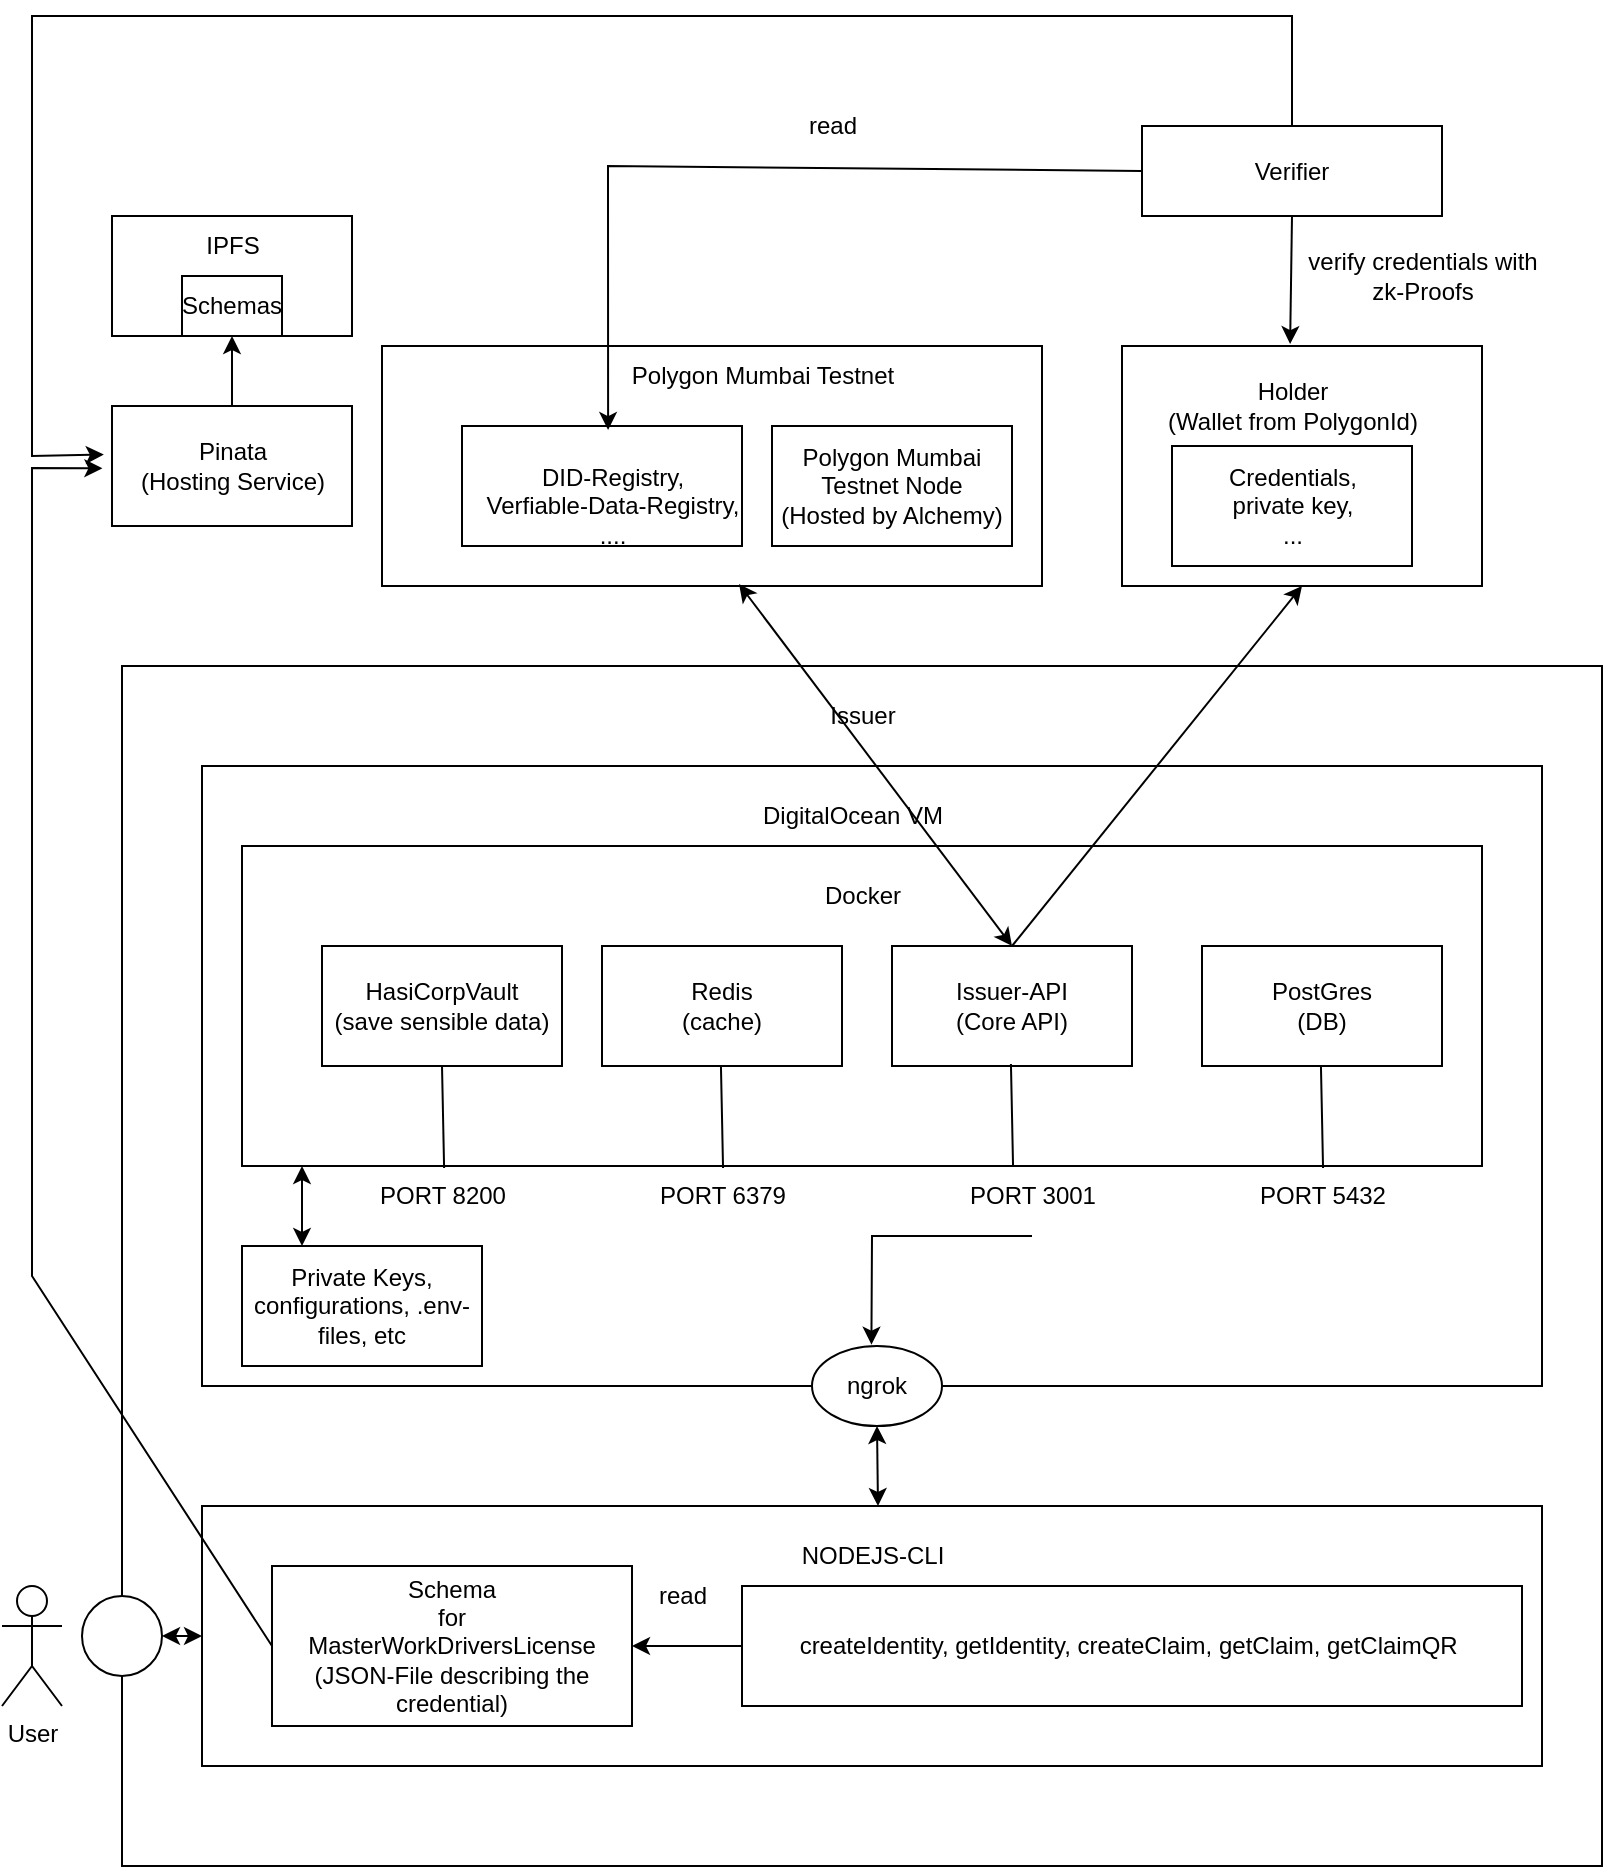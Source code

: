 <mxfile version="20.5.3" type="device"><diagram id="hpuYEYT6Hw2mMJf05SSc" name="Page-1"><mxGraphModel dx="2557" dy="1209" grid="1" gridSize="10" guides="1" tooltips="1" connect="1" arrows="1" fold="1" page="1" pageScale="1" pageWidth="850" pageHeight="1100" math="0" shadow="0"><root><mxCell id="0"/><mxCell id="1" parent="0"/><mxCell id="xI2tfhKM_OJCgvX2eeag-46" value="" style="rounded=0;whiteSpace=wrap;html=1;" vertex="1" parent="1"><mxGeometry x="215" y="255" width="330" height="120" as="geometry"/></mxCell><mxCell id="xI2tfhKM_OJCgvX2eeag-1" value="" style="rounded=0;whiteSpace=wrap;html=1;" vertex="1" parent="1"><mxGeometry x="85" y="415" width="740" height="600" as="geometry"/></mxCell><mxCell id="xI2tfhKM_OJCgvX2eeag-2" value="" style="whiteSpace=wrap;html=1;" vertex="1" parent="1"><mxGeometry x="125" y="465" width="670" height="310" as="geometry"/></mxCell><mxCell id="xI2tfhKM_OJCgvX2eeag-3" value="Issuer" style="text;html=1;align=center;verticalAlign=middle;resizable=0;points=[];autosize=1;strokeColor=none;fillColor=none;" vertex="1" parent="1"><mxGeometry x="425" y="425" width="60" height="30" as="geometry"/></mxCell><mxCell id="xI2tfhKM_OJCgvX2eeag-4" value="DigitalOcean VM" style="text;html=1;align=center;verticalAlign=middle;resizable=0;points=[];autosize=1;strokeColor=none;fillColor=none;" vertex="1" parent="1"><mxGeometry x="395" y="475" width="110" height="30" as="geometry"/></mxCell><mxCell id="xI2tfhKM_OJCgvX2eeag-5" value="" style="whiteSpace=wrap;html=1;" vertex="1" parent="1"><mxGeometry x="145" y="505" width="620" height="160" as="geometry"/></mxCell><mxCell id="xI2tfhKM_OJCgvX2eeag-6" value="Docker" style="text;html=1;align=center;verticalAlign=middle;resizable=0;points=[];autosize=1;strokeColor=none;fillColor=none;" vertex="1" parent="1"><mxGeometry x="425" y="515" width="60" height="30" as="geometry"/></mxCell><mxCell id="xI2tfhKM_OJCgvX2eeag-7" value="HasiCorpVault &lt;br&gt;(save sensible data)" style="whiteSpace=wrap;html=1;" vertex="1" parent="1"><mxGeometry x="185" y="555" width="120" height="60" as="geometry"/></mxCell><mxCell id="xI2tfhKM_OJCgvX2eeag-8" value="Redis&lt;br&gt;(cache)" style="whiteSpace=wrap;html=1;" vertex="1" parent="1"><mxGeometry x="325" y="555" width="120" height="60" as="geometry"/></mxCell><mxCell id="xI2tfhKM_OJCgvX2eeag-9" value="Issuer-API&lt;br&gt;(Core API)" style="whiteSpace=wrap;html=1;" vertex="1" parent="1"><mxGeometry x="470" y="555" width="120" height="60" as="geometry"/></mxCell><mxCell id="xI2tfhKM_OJCgvX2eeag-10" value="PostGres&lt;br&gt;(DB)" style="whiteSpace=wrap;html=1;" vertex="1" parent="1"><mxGeometry x="625" y="555" width="120" height="60" as="geometry"/></mxCell><mxCell id="xI2tfhKM_OJCgvX2eeag-11" value="" style="endArrow=none;html=1;rounded=0;entryX=0.5;entryY=1;entryDx=0;entryDy=0;exitX=0.163;exitY=1.006;exitDx=0;exitDy=0;exitPerimeter=0;" edge="1" parent="1" source="xI2tfhKM_OJCgvX2eeag-5" target="xI2tfhKM_OJCgvX2eeag-7"><mxGeometry width="50" height="50" relative="1" as="geometry"><mxPoint x="-65" y="1055" as="sourcePoint"/><mxPoint x="-15" y="1005" as="targetPoint"/></mxGeometry></mxCell><mxCell id="xI2tfhKM_OJCgvX2eeag-12" value="" style="endArrow=none;html=1;rounded=0;entryX=0.5;entryY=1;entryDx=0;entryDy=0;exitX=0.163;exitY=1.006;exitDx=0;exitDy=0;exitPerimeter=0;" edge="1" parent="1"><mxGeometry width="50" height="50" relative="1" as="geometry"><mxPoint x="385.53" y="665.96" as="sourcePoint"/><mxPoint x="384.47" y="615" as="targetPoint"/></mxGeometry></mxCell><mxCell id="xI2tfhKM_OJCgvX2eeag-13" value="" style="endArrow=none;html=1;rounded=0;entryX=0.5;entryY=1;entryDx=0;entryDy=0;exitX=0.163;exitY=1.006;exitDx=0;exitDy=0;exitPerimeter=0;" edge="1" parent="1"><mxGeometry width="50" height="50" relative="1" as="geometry"><mxPoint x="530.53" y="665" as="sourcePoint"/><mxPoint x="529.47" y="614.04" as="targetPoint"/></mxGeometry></mxCell><mxCell id="xI2tfhKM_OJCgvX2eeag-14" value="" style="endArrow=none;html=1;rounded=0;entryX=0.5;entryY=1;entryDx=0;entryDy=0;exitX=0.163;exitY=1.006;exitDx=0;exitDy=0;exitPerimeter=0;" edge="1" parent="1"><mxGeometry width="50" height="50" relative="1" as="geometry"><mxPoint x="685.53" y="665.96" as="sourcePoint"/><mxPoint x="684.47" y="615" as="targetPoint"/></mxGeometry></mxCell><mxCell id="xI2tfhKM_OJCgvX2eeag-15" value="PORT 8200" style="text;html=1;align=center;verticalAlign=middle;resizable=0;points=[];autosize=1;strokeColor=none;fillColor=none;" vertex="1" parent="1"><mxGeometry x="200" y="665" width="90" height="30" as="geometry"/></mxCell><mxCell id="xI2tfhKM_OJCgvX2eeag-17" value="PORT 3001" style="text;html=1;align=center;verticalAlign=middle;resizable=0;points=[];autosize=1;strokeColor=none;fillColor=none;" vertex="1" parent="1"><mxGeometry x="495" y="665" width="90" height="30" as="geometry"/></mxCell><mxCell id="xI2tfhKM_OJCgvX2eeag-18" value="PORT 6379" style="text;html=1;align=center;verticalAlign=middle;resizable=0;points=[];autosize=1;strokeColor=none;fillColor=none;" vertex="1" parent="1"><mxGeometry x="340" y="665" width="90" height="30" as="geometry"/></mxCell><mxCell id="xI2tfhKM_OJCgvX2eeag-19" value="PORT 5432" style="text;html=1;align=center;verticalAlign=middle;resizable=0;points=[];autosize=1;strokeColor=none;fillColor=none;" vertex="1" parent="1"><mxGeometry x="640" y="665" width="90" height="30" as="geometry"/></mxCell><mxCell id="xI2tfhKM_OJCgvX2eeag-20" value="" style="endArrow=classic;html=1;rounded=0;exitX=0.5;exitY=1.167;exitDx=0;exitDy=0;exitPerimeter=0;entryX=0.457;entryY=-0.017;entryDx=0;entryDy=0;entryPerimeter=0;" edge="1" parent="1" source="xI2tfhKM_OJCgvX2eeag-17" target="xI2tfhKM_OJCgvX2eeag-21"><mxGeometry width="50" height="50" relative="1" as="geometry"><mxPoint x="495" y="1095" as="sourcePoint"/><mxPoint x="460" y="735" as="targetPoint"/><Array as="points"><mxPoint x="460" y="700"/></Array></mxGeometry></mxCell><mxCell id="xI2tfhKM_OJCgvX2eeag-21" value="ngrok" style="ellipse;whiteSpace=wrap;html=1;" vertex="1" parent="1"><mxGeometry x="430" y="755" width="65" height="40" as="geometry"/></mxCell><mxCell id="xI2tfhKM_OJCgvX2eeag-23" value="" style="whiteSpace=wrap;html=1;" vertex="1" parent="1"><mxGeometry x="125" y="835" width="670" height="130" as="geometry"/></mxCell><mxCell id="xI2tfhKM_OJCgvX2eeag-24" value="NODEJS-CLI" style="text;html=1;align=center;verticalAlign=middle;resizable=0;points=[];autosize=1;strokeColor=none;fillColor=none;" vertex="1" parent="1"><mxGeometry x="415" y="845" width="90" height="30" as="geometry"/></mxCell><mxCell id="xI2tfhKM_OJCgvX2eeag-25" value="" style="endArrow=classic;startArrow=classic;html=1;rounded=0;entryX=0.5;entryY=1;entryDx=0;entryDy=0;" edge="1" parent="1" target="xI2tfhKM_OJCgvX2eeag-21"><mxGeometry width="50" height="50" relative="1" as="geometry"><mxPoint x="463" y="835" as="sourcePoint"/><mxPoint x="535" y="1195" as="targetPoint"/></mxGeometry></mxCell><mxCell id="xI2tfhKM_OJCgvX2eeag-26" value="createIdentity, getIdentity, createClaim, getClaim, getClaimQR&amp;nbsp;" style="whiteSpace=wrap;html=1;" vertex="1" parent="1"><mxGeometry x="395" y="875" width="390" height="60" as="geometry"/></mxCell><mxCell id="xI2tfhKM_OJCgvX2eeag-27" value="Private Keys, configurations, .env-files, etc" style="whiteSpace=wrap;html=1;" vertex="1" parent="1"><mxGeometry x="145" y="705" width="120" height="60" as="geometry"/></mxCell><mxCell id="xI2tfhKM_OJCgvX2eeag-28" value="" style="endArrow=classic;startArrow=classic;html=1;rounded=0;exitX=0.25;exitY=0;exitDx=0;exitDy=0;" edge="1" parent="1" source="xI2tfhKM_OJCgvX2eeag-27"><mxGeometry width="50" height="50" relative="1" as="geometry"><mxPoint x="165" y="725" as="sourcePoint"/><mxPoint x="175" y="665" as="targetPoint"/></mxGeometry></mxCell><mxCell id="xI2tfhKM_OJCgvX2eeag-29" value="Schema&lt;br&gt;for&lt;br&gt;MasterWorkDriversLicense&lt;br&gt;(JSON-File describing the credential)" style="whiteSpace=wrap;html=1;" vertex="1" parent="1"><mxGeometry x="160" y="865" width="180" height="80" as="geometry"/></mxCell><mxCell id="xI2tfhKM_OJCgvX2eeag-31" value="" style="endArrow=classic;html=1;rounded=0;exitX=0;exitY=0.5;exitDx=0;exitDy=0;entryX=1;entryY=0.5;entryDx=0;entryDy=0;" edge="1" parent="1" source="xI2tfhKM_OJCgvX2eeag-26" target="xI2tfhKM_OJCgvX2eeag-29"><mxGeometry width="50" height="50" relative="1" as="geometry"><mxPoint x="375" y="1285" as="sourcePoint"/><mxPoint x="425" y="1235" as="targetPoint"/></mxGeometry></mxCell><mxCell id="xI2tfhKM_OJCgvX2eeag-33" value="read" style="text;html=1;align=center;verticalAlign=middle;resizable=0;points=[];autosize=1;strokeColor=none;fillColor=none;" vertex="1" parent="1"><mxGeometry x="340" y="865" width="50" height="30" as="geometry"/></mxCell><mxCell id="xI2tfhKM_OJCgvX2eeag-39" value="" style="ellipse;whiteSpace=wrap;html=1;" vertex="1" parent="1"><mxGeometry x="65" y="880" width="40" height="40" as="geometry"/></mxCell><mxCell id="xI2tfhKM_OJCgvX2eeag-40" value="" style="endArrow=classic;startArrow=classic;html=1;rounded=0;exitX=1;exitY=0.5;exitDx=0;exitDy=0;entryX=0;entryY=0.5;entryDx=0;entryDy=0;" edge="1" parent="1" source="xI2tfhKM_OJCgvX2eeag-39" target="xI2tfhKM_OJCgvX2eeag-23"><mxGeometry width="50" height="50" relative="1" as="geometry"><mxPoint x="105" y="1145" as="sourcePoint"/><mxPoint x="155" y="1095" as="targetPoint"/></mxGeometry></mxCell><mxCell id="xI2tfhKM_OJCgvX2eeag-41" value="User" style="shape=umlActor;verticalLabelPosition=bottom;verticalAlign=top;html=1;outlineConnect=0;" vertex="1" parent="1"><mxGeometry x="25" y="875" width="30" height="60" as="geometry"/></mxCell><mxCell id="xI2tfhKM_OJCgvX2eeag-44" value="" style="endArrow=classic;startArrow=classic;html=1;rounded=0;entryX=0.5;entryY=0;entryDx=0;entryDy=0;exitX=0.541;exitY=0.992;exitDx=0;exitDy=0;exitPerimeter=0;" edge="1" parent="1" source="xI2tfhKM_OJCgvX2eeag-46" target="xI2tfhKM_OJCgvX2eeag-9"><mxGeometry width="50" height="50" relative="1" as="geometry"><mxPoint x="530" y="395" as="sourcePoint"/><mxPoint x="775" y="1035" as="targetPoint"/></mxGeometry></mxCell><mxCell id="xI2tfhKM_OJCgvX2eeag-45" value="Polygon Mumbai Testnet Node&lt;br&gt;(Hosted by Alchemy)" style="whiteSpace=wrap;html=1;" vertex="1" parent="1"><mxGeometry x="410" y="295" width="120" height="60" as="geometry"/></mxCell><mxCell id="xI2tfhKM_OJCgvX2eeag-47" value="Polygon Mumbai Testnet" style="text;html=1;align=center;verticalAlign=middle;resizable=0;points=[];autosize=1;strokeColor=none;fillColor=none;" vertex="1" parent="1"><mxGeometry x="330" y="255" width="150" height="30" as="geometry"/></mxCell><mxCell id="xI2tfhKM_OJCgvX2eeag-48" value="" style="whiteSpace=wrap;html=1;" vertex="1" parent="1"><mxGeometry x="585" y="255" width="180" height="120" as="geometry"/></mxCell><mxCell id="xI2tfhKM_OJCgvX2eeag-50" value="" style="endArrow=classic;html=1;rounded=0;exitX=0.5;exitY=0;exitDx=0;exitDy=0;entryX=0.5;entryY=1;entryDx=0;entryDy=0;" edge="1" parent="1" source="xI2tfhKM_OJCgvX2eeag-9" target="xI2tfhKM_OJCgvX2eeag-48"><mxGeometry width="50" height="50" relative="1" as="geometry"><mxPoint x="545" y="195" as="sourcePoint"/><mxPoint x="595" y="145" as="targetPoint"/></mxGeometry></mxCell><mxCell id="xI2tfhKM_OJCgvX2eeag-51" value="&lt;div style=&quot;text-align: start;&quot;&gt;&lt;span style=&quot;background-color: initial; font-size: 0px;&quot;&gt;&lt;font face=&quot;monospace&quot; color=&quot;rgba(0, 0, 0, 0)&quot;&gt;Wa&lt;/font&gt;&lt;/span&gt;&lt;/div&gt;" style="text;html=1;align=center;verticalAlign=middle;resizable=0;points=[];autosize=1;strokeColor=none;fillColor=none;" vertex="1" parent="1"><mxGeometry x="725" y="170" width="20" height="30" as="geometry"/></mxCell><mxCell id="xI2tfhKM_OJCgvX2eeag-52" value="&lt;div style=&quot;text-align: start;&quot;&gt;&lt;span style=&quot;background-color: initial; font-size: 0px;&quot;&gt;&lt;font face=&quot;monospace&quot; color=&quot;rgba(0, 0, 0, 0)&quot;&gt;Wallet&lt;/font&gt;&lt;/span&gt;&lt;/div&gt;" style="text;html=1;align=center;verticalAlign=middle;resizable=0;points=[];autosize=1;strokeColor=none;fillColor=none;" vertex="1" parent="1"><mxGeometry x="625" y="160" width="20" height="30" as="geometry"/></mxCell><mxCell id="xI2tfhKM_OJCgvX2eeag-53" value="Holder&lt;br&gt;(Wallet from PolygonId)" style="text;html=1;align=center;verticalAlign=middle;resizable=0;points=[];autosize=1;strokeColor=none;fillColor=none;" vertex="1" parent="1"><mxGeometry x="595" y="265" width="150" height="40" as="geometry"/></mxCell><mxCell id="xI2tfhKM_OJCgvX2eeag-54" value="" style="whiteSpace=wrap;html=1;" vertex="1" parent="1"><mxGeometry x="610" y="305" width="120" height="60" as="geometry"/></mxCell><mxCell id="xI2tfhKM_OJCgvX2eeag-55" value="Credentials,&lt;br&gt;private key,&lt;br&gt;..." style="text;html=1;align=center;verticalAlign=middle;resizable=0;points=[];autosize=1;strokeColor=none;fillColor=none;" vertex="1" parent="1"><mxGeometry x="625" y="305" width="90" height="60" as="geometry"/></mxCell><mxCell id="xI2tfhKM_OJCgvX2eeag-60" value="" style="whiteSpace=wrap;html=1;" vertex="1" parent="1"><mxGeometry x="255" y="295" width="140" height="60" as="geometry"/></mxCell><mxCell id="xI2tfhKM_OJCgvX2eeag-58" value="DID-Registry,&lt;br&gt;Verfiable-Data-Registry,&lt;br&gt;...." style="text;html=1;align=center;verticalAlign=middle;resizable=0;points=[];autosize=1;strokeColor=none;fillColor=none;" vertex="1" parent="1"><mxGeometry x="255" y="305" width="150" height="60" as="geometry"/></mxCell><mxCell id="xI2tfhKM_OJCgvX2eeag-61" value="Verifier" style="whiteSpace=wrap;html=1;" vertex="1" parent="1"><mxGeometry x="595" y="145" width="150" height="45" as="geometry"/></mxCell><mxCell id="xI2tfhKM_OJCgvX2eeag-63" value="" style="endArrow=classic;html=1;rounded=0;exitX=0.5;exitY=1;exitDx=0;exitDy=0;entryX=0.467;entryY=-0.008;entryDx=0;entryDy=0;entryPerimeter=0;" edge="1" parent="1" source="xI2tfhKM_OJCgvX2eeag-61" target="xI2tfhKM_OJCgvX2eeag-48"><mxGeometry width="50" height="50" relative="1" as="geometry"><mxPoint x="265" y="25" as="sourcePoint"/><mxPoint x="315" y="-25" as="targetPoint"/></mxGeometry></mxCell><mxCell id="xI2tfhKM_OJCgvX2eeag-64" value="verify credentials with&lt;br&gt;zk-Proofs" style="text;html=1;align=center;verticalAlign=middle;resizable=0;points=[];autosize=1;strokeColor=none;fillColor=none;" vertex="1" parent="1"><mxGeometry x="665" y="200" width="140" height="40" as="geometry"/></mxCell><mxCell id="xI2tfhKM_OJCgvX2eeag-67" value="" style="endArrow=classic;html=1;rounded=0;exitX=0;exitY=0.5;exitDx=0;exitDy=0;entryX=0.487;entryY=-0.133;entryDx=0;entryDy=0;entryPerimeter=0;" edge="1" parent="1" source="xI2tfhKM_OJCgvX2eeag-61" target="xI2tfhKM_OJCgvX2eeag-58"><mxGeometry width="50" height="50" relative="1" as="geometry"><mxPoint x="505" y="185" as="sourcePoint"/><mxPoint x="555" y="135" as="targetPoint"/><Array as="points"><mxPoint x="328" y="165"/></Array></mxGeometry></mxCell><mxCell id="xI2tfhKM_OJCgvX2eeag-68" value="read" style="text;html=1;align=center;verticalAlign=middle;resizable=0;points=[];autosize=1;strokeColor=none;fillColor=none;" vertex="1" parent="1"><mxGeometry x="415" y="130" width="50" height="30" as="geometry"/></mxCell><mxCell id="xI2tfhKM_OJCgvX2eeag-70" value="" style="whiteSpace=wrap;html=1;" vertex="1" parent="1"><mxGeometry x="80" y="285" width="120" height="60" as="geometry"/></mxCell><mxCell id="xI2tfhKM_OJCgvX2eeag-71" value="Pinata&lt;br&gt;(Hosting Service)" style="text;html=1;align=center;verticalAlign=middle;resizable=0;points=[];autosize=1;strokeColor=none;fillColor=none;" vertex="1" parent="1"><mxGeometry x="80" y="295" width="120" height="40" as="geometry"/></mxCell><mxCell id="xI2tfhKM_OJCgvX2eeag-73" value="" style="whiteSpace=wrap;html=1;" vertex="1" parent="1"><mxGeometry x="80" y="190" width="120" height="60" as="geometry"/></mxCell><mxCell id="xI2tfhKM_OJCgvX2eeag-74" value="IPFS" style="text;html=1;align=center;verticalAlign=middle;resizable=0;points=[];autosize=1;strokeColor=none;fillColor=none;" vertex="1" parent="1"><mxGeometry x="115" y="190" width="50" height="30" as="geometry"/></mxCell><mxCell id="xI2tfhKM_OJCgvX2eeag-72" value="Schemas" style="whiteSpace=wrap;html=1;" vertex="1" parent="1"><mxGeometry x="115" y="220" width="50" height="30" as="geometry"/></mxCell><mxCell id="xI2tfhKM_OJCgvX2eeag-76" value="" style="endArrow=classic;html=1;rounded=0;exitX=0;exitY=0.5;exitDx=0;exitDy=0;entryX=-0.04;entryY=0.529;entryDx=0;entryDy=0;entryPerimeter=0;" edge="1" parent="1" source="xI2tfhKM_OJCgvX2eeag-29" target="xI2tfhKM_OJCgvX2eeag-71"><mxGeometry width="50" height="50" relative="1" as="geometry"><mxPoint x="20" y="760" as="sourcePoint"/><mxPoint x="70" y="710" as="targetPoint"/><Array as="points"><mxPoint x="40" y="720"/><mxPoint x="40" y="316"/></Array></mxGeometry></mxCell><mxCell id="xI2tfhKM_OJCgvX2eeag-77" value="" style="endArrow=classic;html=1;rounded=0;entryX=0.5;entryY=1;entryDx=0;entryDy=0;exitX=0.5;exitY=0;exitDx=0;exitDy=0;" edge="1" parent="1" source="xI2tfhKM_OJCgvX2eeag-70" target="xI2tfhKM_OJCgvX2eeag-73"><mxGeometry width="50" height="50" relative="1" as="geometry"><mxPoint x="30" y="270" as="sourcePoint"/><mxPoint x="80" y="220" as="targetPoint"/></mxGeometry></mxCell><mxCell id="xI2tfhKM_OJCgvX2eeag-78" value="" style="endArrow=classic;html=1;rounded=0;exitX=0.5;exitY=0;exitDx=0;exitDy=0;entryX=-0.034;entryY=0.357;entryDx=0;entryDy=0;entryPerimeter=0;" edge="1" parent="1" source="xI2tfhKM_OJCgvX2eeag-61" target="xI2tfhKM_OJCgvX2eeag-71"><mxGeometry width="50" height="50" relative="1" as="geometry"><mxPoint x="40" y="110" as="sourcePoint"/><mxPoint x="70" y="310" as="targetPoint"/><Array as="points"><mxPoint x="670" y="90"/><mxPoint x="40" y="90"/><mxPoint x="40" y="310"/></Array></mxGeometry></mxCell></root></mxGraphModel></diagram></mxfile>
